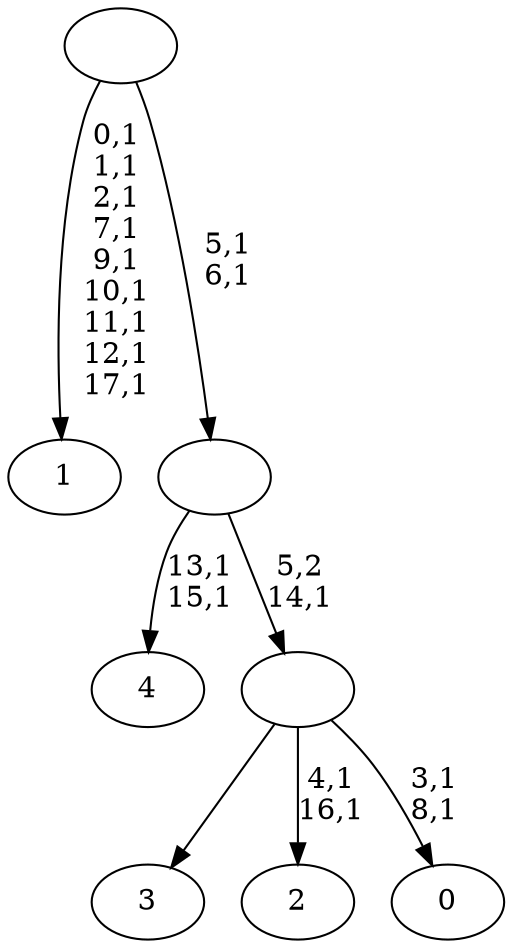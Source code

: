 digraph T {
	23 [label="4"]
	20 [label="3"]
	19 [label="2"]
	16 [label="1"]
	6 [label="0"]
	3 [label=""]
	2 [label=""]
	0 [label=""]
	3 -> 6 [label="3,1\n8,1"]
	3 -> 19 [label="4,1\n16,1"]
	3 -> 20 [label=""]
	2 -> 23 [label="13,1\n15,1"]
	2 -> 3 [label="5,2\n14,1"]
	0 -> 2 [label="5,1\n6,1"]
	0 -> 16 [label="0,1\n1,1\n2,1\n7,1\n9,1\n10,1\n11,1\n12,1\n17,1"]
}
